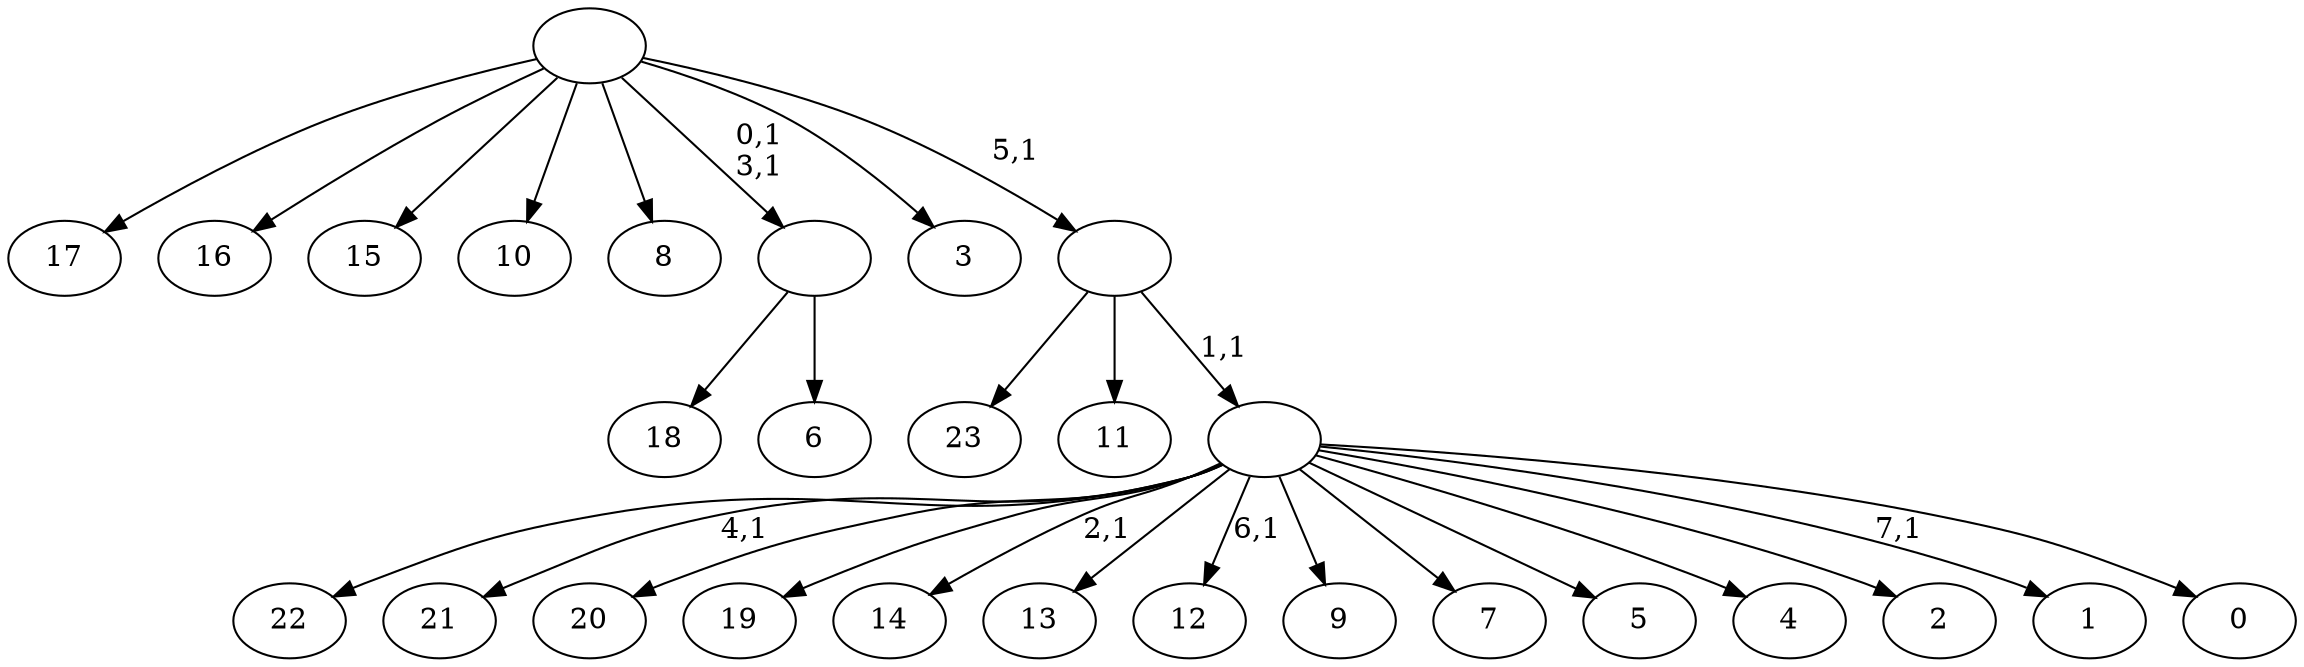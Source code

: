 digraph T {
	32 [label="23"]
	31 [label="22"]
	30 [label="21"]
	28 [label="20"]
	27 [label="19"]
	26 [label="18"]
	25 [label="17"]
	24 [label="16"]
	23 [label="15"]
	22 [label="14"]
	20 [label="13"]
	19 [label="12"]
	17 [label="11"]
	16 [label="10"]
	15 [label="9"]
	14 [label="8"]
	13 [label="7"]
	12 [label="6"]
	11 [label=""]
	9 [label="5"]
	8 [label="4"]
	7 [label="3"]
	6 [label="2"]
	5 [label="1"]
	3 [label="0"]
	2 [label=""]
	1 [label=""]
	0 [label=""]
	11 -> 26 [label=""]
	11 -> 12 [label=""]
	2 -> 5 [label="7,1"]
	2 -> 19 [label="6,1"]
	2 -> 22 [label="2,1"]
	2 -> 30 [label="4,1"]
	2 -> 31 [label=""]
	2 -> 28 [label=""]
	2 -> 27 [label=""]
	2 -> 20 [label=""]
	2 -> 15 [label=""]
	2 -> 13 [label=""]
	2 -> 9 [label=""]
	2 -> 8 [label=""]
	2 -> 6 [label=""]
	2 -> 3 [label=""]
	1 -> 32 [label=""]
	1 -> 17 [label=""]
	1 -> 2 [label="1,1"]
	0 -> 11 [label="0,1\n3,1"]
	0 -> 25 [label=""]
	0 -> 24 [label=""]
	0 -> 23 [label=""]
	0 -> 16 [label=""]
	0 -> 14 [label=""]
	0 -> 7 [label=""]
	0 -> 1 [label="5,1"]
}
